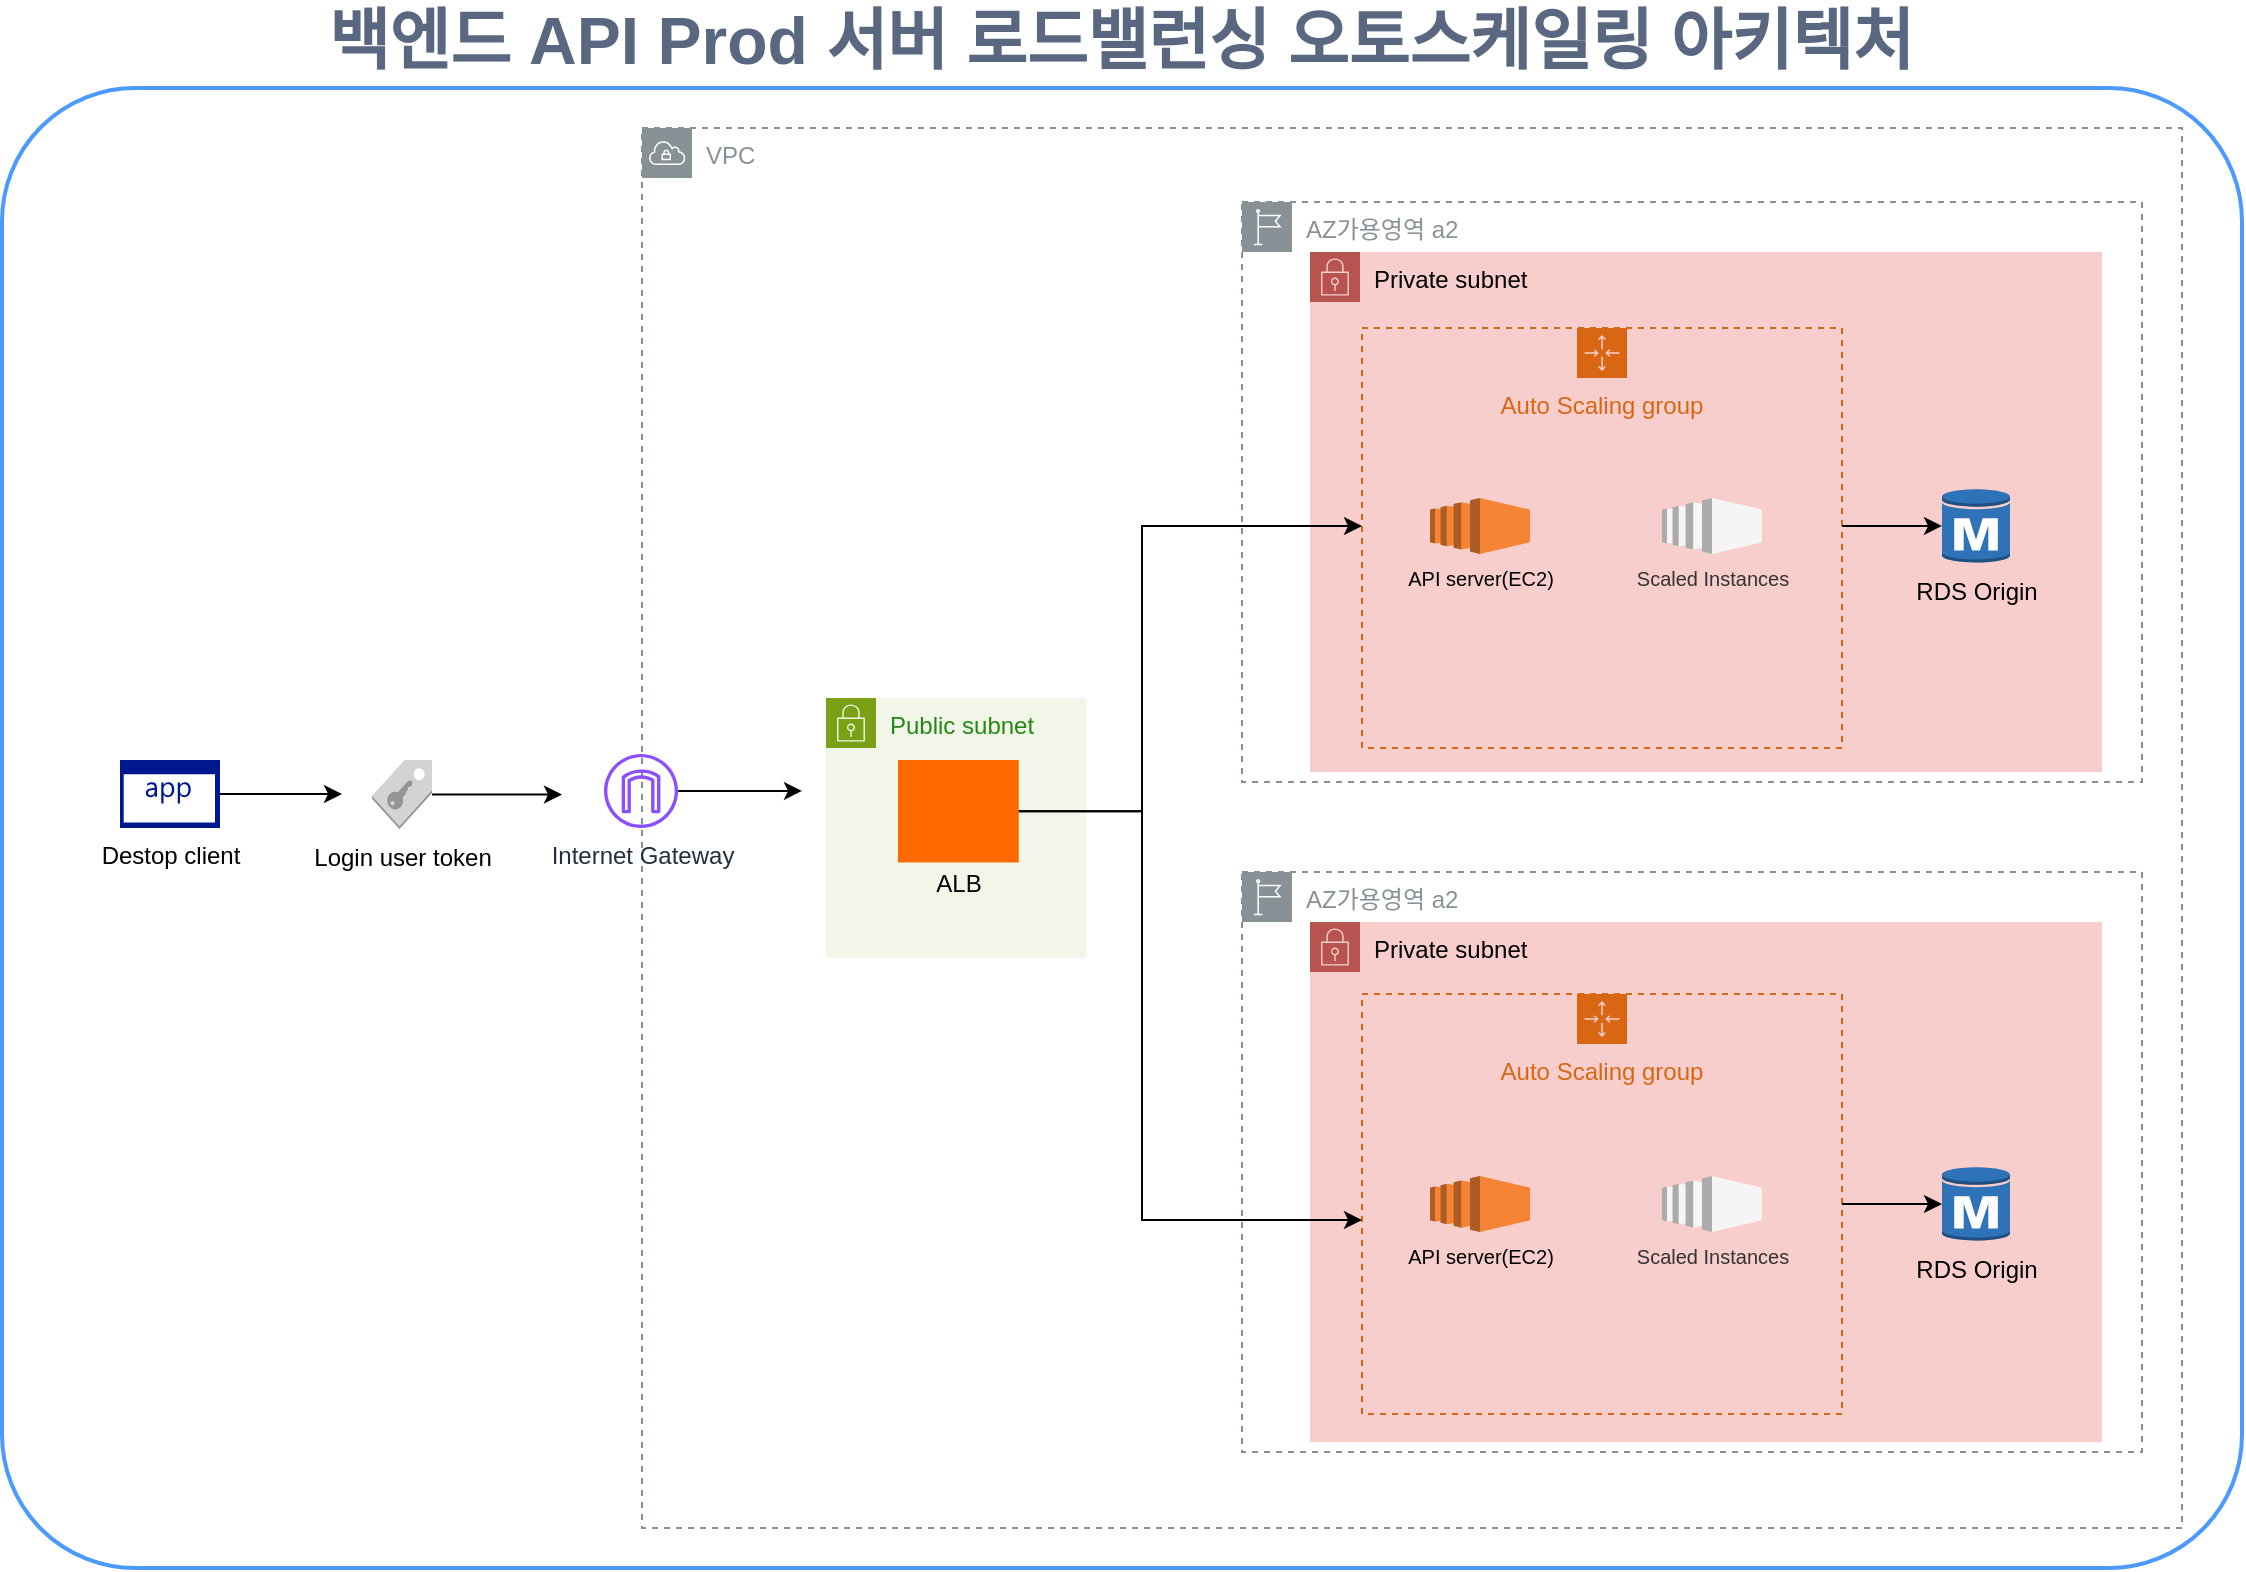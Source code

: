 <mxfile version="25.0.3">
  <diagram name="페이지-1" id="pO8wHXKrY-G8A8Efh-08">
    <mxGraphModel dx="2868" dy="1522" grid="1" gridSize="10" guides="1" tooltips="1" connect="1" arrows="1" fold="1" page="1" pageScale="1" pageWidth="1169" pageHeight="827" math="0" shadow="0">
      <root>
        <mxCell id="0" />
        <mxCell id="1" parent="0" />
        <mxCell id="-KZPdr6Vf25JK-sfc8qt-39" value="" style="group;movable=0;resizable=0;rotatable=0;deletable=0;editable=0;locked=1;connectable=0;" vertex="1" connectable="0" parent="1">
          <mxGeometry x="20" y="26" width="1120" height="774" as="geometry" />
        </mxCell>
        <mxCell id="-KZPdr6Vf25JK-sfc8qt-11" value="" style="rounded=1;arcSize=9;align=left;spacingLeft=5;strokeColor=#4C9AFF;html=1;strokeWidth=2;fontSize=12;fillColor=none;movable=1;resizable=1;rotatable=1;deletable=1;editable=1;locked=0;connectable=1;container=0;" vertex="1" parent="-KZPdr6Vf25JK-sfc8qt-39">
          <mxGeometry y="34" width="1120" height="740" as="geometry" />
        </mxCell>
        <mxCell id="-KZPdr6Vf25JK-sfc8qt-12" value="&lt;font style=&quot;font-size: 33px;&quot;&gt;백엔드 API&amp;nbsp;Prod&amp;nbsp;서버 로드밸런싱 오토스케일링 아키텍처&lt;/font&gt;" style="fillColor=none;strokeColor=none;html=1;fontSize=12;fontStyle=0;align=center;fontColor=#596780;fontStyle=1;fontSize=11;container=0;" vertex="1" parent="-KZPdr6Vf25JK-sfc8qt-39">
          <mxGeometry x="27" width="1063" height="20" as="geometry" />
        </mxCell>
        <mxCell id="-KZPdr6Vf25JK-sfc8qt-13" value="AZ가용영역 a2" style="sketch=0;outlineConnect=0;gradientColor=none;html=1;whiteSpace=wrap;fontSize=12;fontStyle=0;shape=mxgraph.aws4.group;grIcon=mxgraph.aws4.group_region;strokeColor=#879196;fillColor=none;verticalAlign=top;align=left;spacingLeft=30;fontColor=#879196;dashed=1;noLabel=0;container=0;" vertex="1" parent="-KZPdr6Vf25JK-sfc8qt-39">
          <mxGeometry x="620" y="91" width="450" height="290" as="geometry" />
        </mxCell>
        <mxCell id="-KZPdr6Vf25JK-sfc8qt-14" value="Private subnet" style="points=[[0,0],[0.25,0],[0.5,0],[0.75,0],[1,0],[1,0.25],[1,0.5],[1,0.75],[1,1],[0.75,1],[0.5,1],[0.25,1],[0,1],[0,0.75],[0,0.5],[0,0.25]];outlineConnect=0;html=1;whiteSpace=wrap;fontSize=12;fontStyle=0;container=0;pointerEvents=0;collapsible=0;recursiveResize=0;shape=mxgraph.aws4.group;grIcon=mxgraph.aws4.group_security_group;grStroke=0;strokeColor=#b85450;fillColor=#f8cecc;verticalAlign=top;align=left;spacingLeft=30;dashed=0;" vertex="1" parent="-KZPdr6Vf25JK-sfc8qt-39">
          <mxGeometry x="654" y="116" width="396" height="260" as="geometry" />
        </mxCell>
        <mxCell id="-KZPdr6Vf25JK-sfc8qt-15" value="Auto Scaling group" style="points=[[0,0],[0.25,0],[0.5,0],[0.75,0],[1,0],[1,0.25],[1,0.5],[1,0.75],[1,1],[0.75,1],[0.5,1],[0.25,1],[0,1],[0,0.75],[0,0.5],[0,0.25]];outlineConnect=0;gradientColor=none;html=1;whiteSpace=wrap;fontSize=12;fontStyle=0;container=0;pointerEvents=0;collapsible=0;recursiveResize=0;shape=mxgraph.aws4.groupCenter;grIcon=mxgraph.aws4.group_auto_scaling_group;grStroke=1;strokeColor=#D86613;fillColor=none;verticalAlign=top;align=center;fontColor=#D86613;dashed=1;spacingTop=25;movable=1;resizable=1;rotatable=1;deletable=1;editable=1;locked=0;connectable=1;" vertex="1" parent="-KZPdr6Vf25JK-sfc8qt-39">
          <mxGeometry x="680" y="154" width="240" height="210" as="geometry" />
        </mxCell>
        <mxCell id="-KZPdr6Vf25JK-sfc8qt-16" value="AZ가용영역 a2" style="sketch=0;outlineConnect=0;gradientColor=none;html=1;whiteSpace=wrap;fontSize=12;fontStyle=0;shape=mxgraph.aws4.group;grIcon=mxgraph.aws4.group_region;strokeColor=#879196;fillColor=none;verticalAlign=top;align=left;spacingLeft=30;fontColor=#879196;dashed=1;noLabel=0;container=0;" vertex="1" parent="-KZPdr6Vf25JK-sfc8qt-39">
          <mxGeometry x="620" y="426" width="450" height="290" as="geometry" />
        </mxCell>
        <mxCell id="-KZPdr6Vf25JK-sfc8qt-17" value="Private subnet" style="points=[[0,0],[0.25,0],[0.5,0],[0.75,0],[1,0],[1,0.25],[1,0.5],[1,0.75],[1,1],[0.75,1],[0.5,1],[0.25,1],[0,1],[0,0.75],[0,0.5],[0,0.25]];outlineConnect=0;html=1;whiteSpace=wrap;fontSize=12;fontStyle=0;container=0;pointerEvents=0;collapsible=0;recursiveResize=0;shape=mxgraph.aws4.group;grIcon=mxgraph.aws4.group_security_group;grStroke=0;strokeColor=#b85450;fillColor=#f8cecc;verticalAlign=top;align=left;spacingLeft=30;dashed=0;" vertex="1" parent="-KZPdr6Vf25JK-sfc8qt-39">
          <mxGeometry x="654" y="451" width="396" height="260" as="geometry" />
        </mxCell>
        <mxCell id="-KZPdr6Vf25JK-sfc8qt-18" value="Auto Scaling group" style="points=[[0,0],[0.25,0],[0.5,0],[0.75,0],[1,0],[1,0.25],[1,0.5],[1,0.75],[1,1],[0.75,1],[0.5,1],[0.25,1],[0,1],[0,0.75],[0,0.5],[0,0.25]];outlineConnect=0;gradientColor=none;html=1;whiteSpace=wrap;fontSize=12;fontStyle=0;container=0;pointerEvents=0;collapsible=0;recursiveResize=0;shape=mxgraph.aws4.groupCenter;grIcon=mxgraph.aws4.group_auto_scaling_group;grStroke=1;strokeColor=#D86613;fillColor=none;verticalAlign=top;align=center;fontColor=#D86613;dashed=1;spacingTop=25;movable=1;resizable=1;rotatable=1;deletable=1;editable=1;locked=0;connectable=1;" vertex="1" parent="-KZPdr6Vf25JK-sfc8qt-39">
          <mxGeometry x="680" y="487" width="240" height="210" as="geometry" />
        </mxCell>
        <mxCell id="-KZPdr6Vf25JK-sfc8qt-19" value="VPC" style="sketch=0;outlineConnect=0;gradientColor=none;html=1;whiteSpace=wrap;fontSize=12;fontStyle=0;shape=mxgraph.aws4.group;grIcon=mxgraph.aws4.group_vpc;strokeColor=#879196;fillColor=none;verticalAlign=top;align=left;spacingLeft=30;fontColor=#879196;dashed=1;movable=1;resizable=1;rotatable=1;deletable=1;editable=1;locked=0;connectable=1;container=0;" vertex="1" parent="-KZPdr6Vf25JK-sfc8qt-39">
          <mxGeometry x="320" y="54" width="770" height="700" as="geometry" />
        </mxCell>
        <mxCell id="-KZPdr6Vf25JK-sfc8qt-20" value="Public subnet" style="points=[[0,0],[0.25,0],[0.5,0],[0.75,0],[1,0],[1,0.25],[1,0.5],[1,0.75],[1,1],[0.75,1],[0.5,1],[0.25,1],[0,1],[0,0.75],[0,0.5],[0,0.25]];outlineConnect=0;gradientColor=none;html=1;whiteSpace=wrap;fontSize=12;fontStyle=0;container=0;pointerEvents=0;collapsible=0;recursiveResize=0;shape=mxgraph.aws4.group;grIcon=mxgraph.aws4.group_security_group;grStroke=0;strokeColor=#7AA116;fillColor=#F2F6E8;verticalAlign=top;align=left;spacingLeft=30;fontColor=#248814;dashed=0;" vertex="1" parent="-KZPdr6Vf25JK-sfc8qt-39">
          <mxGeometry x="412" y="339" width="130" height="130" as="geometry" />
        </mxCell>
        <mxCell id="-KZPdr6Vf25JK-sfc8qt-21" value="Destop client" style="sketch=0;aspect=fixed;pointerEvents=1;shadow=0;dashed=0;html=1;strokeColor=none;labelPosition=center;verticalLabelPosition=bottom;verticalAlign=top;align=center;fillColor=#00188D;shape=mxgraph.mscae.enterprise.application;container=0;" vertex="1" parent="-KZPdr6Vf25JK-sfc8qt-39">
          <mxGeometry x="59" y="370" width="50" height="34" as="geometry" />
        </mxCell>
        <mxCell id="-KZPdr6Vf25JK-sfc8qt-22" value="Login user token" style="outlineConnect=0;dashed=0;verticalLabelPosition=bottom;verticalAlign=top;align=center;html=1;shape=mxgraph.aws3.saml_token;fillColor=#D2D3D3;gradientColor=none;container=0;" vertex="1" parent="-KZPdr6Vf25JK-sfc8qt-39">
          <mxGeometry x="185" y="370" width="30" height="34.55" as="geometry" />
        </mxCell>
        <mxCell id="-KZPdr6Vf25JK-sfc8qt-23" value="Internet Gateway" style="sketch=0;outlineConnect=0;fontColor=#232F3E;gradientColor=none;fillColor=#8C4FFF;strokeColor=none;dashed=0;verticalLabelPosition=bottom;verticalAlign=top;align=center;html=1;fontSize=12;fontStyle=0;aspect=fixed;pointerEvents=1;shape=mxgraph.aws4.internet_gateway;container=0;" vertex="1" parent="-KZPdr6Vf25JK-sfc8qt-39">
          <mxGeometry x="301" y="366.95" width="37.05" height="37.05" as="geometry" />
        </mxCell>
        <mxCell id="-KZPdr6Vf25JK-sfc8qt-24" value="&lt;div&gt;&lt;br&gt;&lt;/div&gt;&lt;div&gt;&lt;br&gt;&lt;/div&gt;&lt;div&gt;&lt;br&gt;&lt;/div&gt;&lt;div&gt;&lt;br&gt;&lt;/div&gt;&lt;div&gt;&lt;br&gt;&lt;/div&gt;ALB" style="points=[];aspect=fixed;html=1;align=center;shadow=0;dashed=0;fillColor=#FF6A00;strokeColor=none;shape=mxgraph.alibaba_cloud.alb_application_load_balancer_01;container=0;" vertex="1" parent="-KZPdr6Vf25JK-sfc8qt-39">
          <mxGeometry x="448" y="370" width="60.4" height="51.23" as="geometry" />
        </mxCell>
        <mxCell id="-KZPdr6Vf25JK-sfc8qt-25" value="API server(EC2)" style="outlineConnect=0;dashed=0;verticalLabelPosition=bottom;verticalAlign=top;align=center;html=1;shape=mxgraph.aws3.ec2;fillColor=#F58534;gradientColor=none;fontSize=10;container=0;" vertex="1" parent="-KZPdr6Vf25JK-sfc8qt-39">
          <mxGeometry x="714" y="239" width="50" height="27.95" as="geometry" />
        </mxCell>
        <mxCell id="-KZPdr6Vf25JK-sfc8qt-26" value="Scaled Instances" style="outlineConnect=0;dashed=0;verticalLabelPosition=bottom;verticalAlign=top;align=center;html=1;shape=mxgraph.aws3.ec2;fillColor=#f5f5f5;fontColor=#333333;strokeColor=#666666;fontSize=10;container=0;" vertex="1" parent="-KZPdr6Vf25JK-sfc8qt-39">
          <mxGeometry x="830" y="239" width="50" height="27.95" as="geometry" />
        </mxCell>
        <mxCell id="-KZPdr6Vf25JK-sfc8qt-27" value="RDS Origin" style="outlineConnect=0;dashed=0;verticalLabelPosition=bottom;verticalAlign=top;align=center;html=1;shape=mxgraph.aws3.rds_db_instance;fillColor=#2E73B8;gradientColor=none;container=0;" vertex="1" parent="-KZPdr6Vf25JK-sfc8qt-39">
          <mxGeometry x="970" y="233.97" width="34" height="38" as="geometry" />
        </mxCell>
        <mxCell id="-KZPdr6Vf25JK-sfc8qt-28" value="API server(EC2)" style="outlineConnect=0;dashed=0;verticalLabelPosition=bottom;verticalAlign=top;align=center;html=1;shape=mxgraph.aws3.ec2;fillColor=#F58534;gradientColor=none;fontSize=10;container=0;" vertex="1" parent="-KZPdr6Vf25JK-sfc8qt-39">
          <mxGeometry x="714" y="578.03" width="50" height="27.95" as="geometry" />
        </mxCell>
        <mxCell id="-KZPdr6Vf25JK-sfc8qt-29" value="Scaled Instances" style="outlineConnect=0;dashed=0;verticalLabelPosition=bottom;verticalAlign=top;align=center;html=1;shape=mxgraph.aws3.ec2;fillColor=#f5f5f5;fontColor=#333333;strokeColor=#666666;fontSize=10;container=0;" vertex="1" parent="-KZPdr6Vf25JK-sfc8qt-39">
          <mxGeometry x="830" y="578.03" width="50" height="27.95" as="geometry" />
        </mxCell>
        <mxCell id="-KZPdr6Vf25JK-sfc8qt-30" value="RDS Origin" style="outlineConnect=0;dashed=0;verticalLabelPosition=bottom;verticalAlign=top;align=center;html=1;shape=mxgraph.aws3.rds_db_instance;fillColor=#2E73B8;gradientColor=none;container=0;" vertex="1" parent="-KZPdr6Vf25JK-sfc8qt-39">
          <mxGeometry x="970" y="573" width="34" height="38" as="geometry" />
        </mxCell>
        <mxCell id="-KZPdr6Vf25JK-sfc8qt-31" style="edgeStyle=orthogonalEdgeStyle;rounded=0;orthogonalLoop=1;jettySize=auto;html=1;" edge="1" parent="-KZPdr6Vf25JK-sfc8qt-39">
          <mxGeometry relative="1" as="geometry">
            <mxPoint x="170" y="387" as="targetPoint" />
            <mxPoint x="109" y="387" as="sourcePoint" />
          </mxGeometry>
        </mxCell>
        <mxCell id="-KZPdr6Vf25JK-sfc8qt-32" style="edgeStyle=orthogonalEdgeStyle;rounded=0;orthogonalLoop=1;jettySize=auto;html=1;" edge="1" parent="-KZPdr6Vf25JK-sfc8qt-39">
          <mxGeometry relative="1" as="geometry">
            <mxPoint x="280" y="387.275" as="targetPoint" />
            <mxPoint x="215" y="387.308" as="sourcePoint" />
          </mxGeometry>
        </mxCell>
        <mxCell id="-KZPdr6Vf25JK-sfc8qt-33" style="edgeStyle=orthogonalEdgeStyle;rounded=0;orthogonalLoop=1;jettySize=auto;html=1;" edge="1" parent="-KZPdr6Vf25JK-sfc8qt-39">
          <mxGeometry relative="1" as="geometry">
            <mxPoint x="400" y="385.475" as="targetPoint" />
            <mxPoint x="338.05" y="385.462" as="sourcePoint" />
          </mxGeometry>
        </mxCell>
        <mxCell id="-KZPdr6Vf25JK-sfc8qt-34" style="edgeStyle=orthogonalEdgeStyle;rounded=0;orthogonalLoop=1;jettySize=auto;html=1;" edge="1" parent="-KZPdr6Vf25JK-sfc8qt-39">
          <mxGeometry relative="1" as="geometry">
            <mxPoint x="680" y="253" as="targetPoint" />
            <Array as="points">
              <mxPoint x="570" y="396" />
              <mxPoint x="570" y="253" />
            </Array>
            <mxPoint x="508.4" y="395.615" as="sourcePoint" />
          </mxGeometry>
        </mxCell>
        <mxCell id="-KZPdr6Vf25JK-sfc8qt-35" style="edgeStyle=orthogonalEdgeStyle;rounded=0;orthogonalLoop=1;jettySize=auto;html=1;" edge="1" parent="-KZPdr6Vf25JK-sfc8qt-39">
          <mxGeometry relative="1" as="geometry">
            <mxPoint x="680" y="600" as="targetPoint" />
            <Array as="points">
              <mxPoint x="570" y="396" />
              <mxPoint x="570" y="600" />
            </Array>
            <mxPoint x="508.4" y="395.615" as="sourcePoint" />
          </mxGeometry>
        </mxCell>
        <mxCell id="-KZPdr6Vf25JK-sfc8qt-36" style="edgeStyle=orthogonalEdgeStyle;rounded=0;orthogonalLoop=1;jettySize=auto;html=1;entryX=0;entryY=0.5;entryDx=0;entryDy=0;entryPerimeter=0;" edge="1" parent="-KZPdr6Vf25JK-sfc8qt-39">
          <mxGeometry relative="1" as="geometry">
            <mxPoint x="920" y="253" as="sourcePoint" />
            <mxPoint x="970" y="252.97" as="targetPoint" />
          </mxGeometry>
        </mxCell>
        <mxCell id="-KZPdr6Vf25JK-sfc8qt-37" style="edgeStyle=orthogonalEdgeStyle;rounded=0;orthogonalLoop=1;jettySize=auto;html=1;entryX=0;entryY=0.5;entryDx=0;entryDy=0;entryPerimeter=0;" edge="1" parent="-KZPdr6Vf25JK-sfc8qt-39">
          <mxGeometry relative="1" as="geometry">
            <mxPoint x="920" y="592" as="sourcePoint" />
            <mxPoint x="970" y="592" as="targetPoint" />
          </mxGeometry>
        </mxCell>
      </root>
    </mxGraphModel>
  </diagram>
</mxfile>
